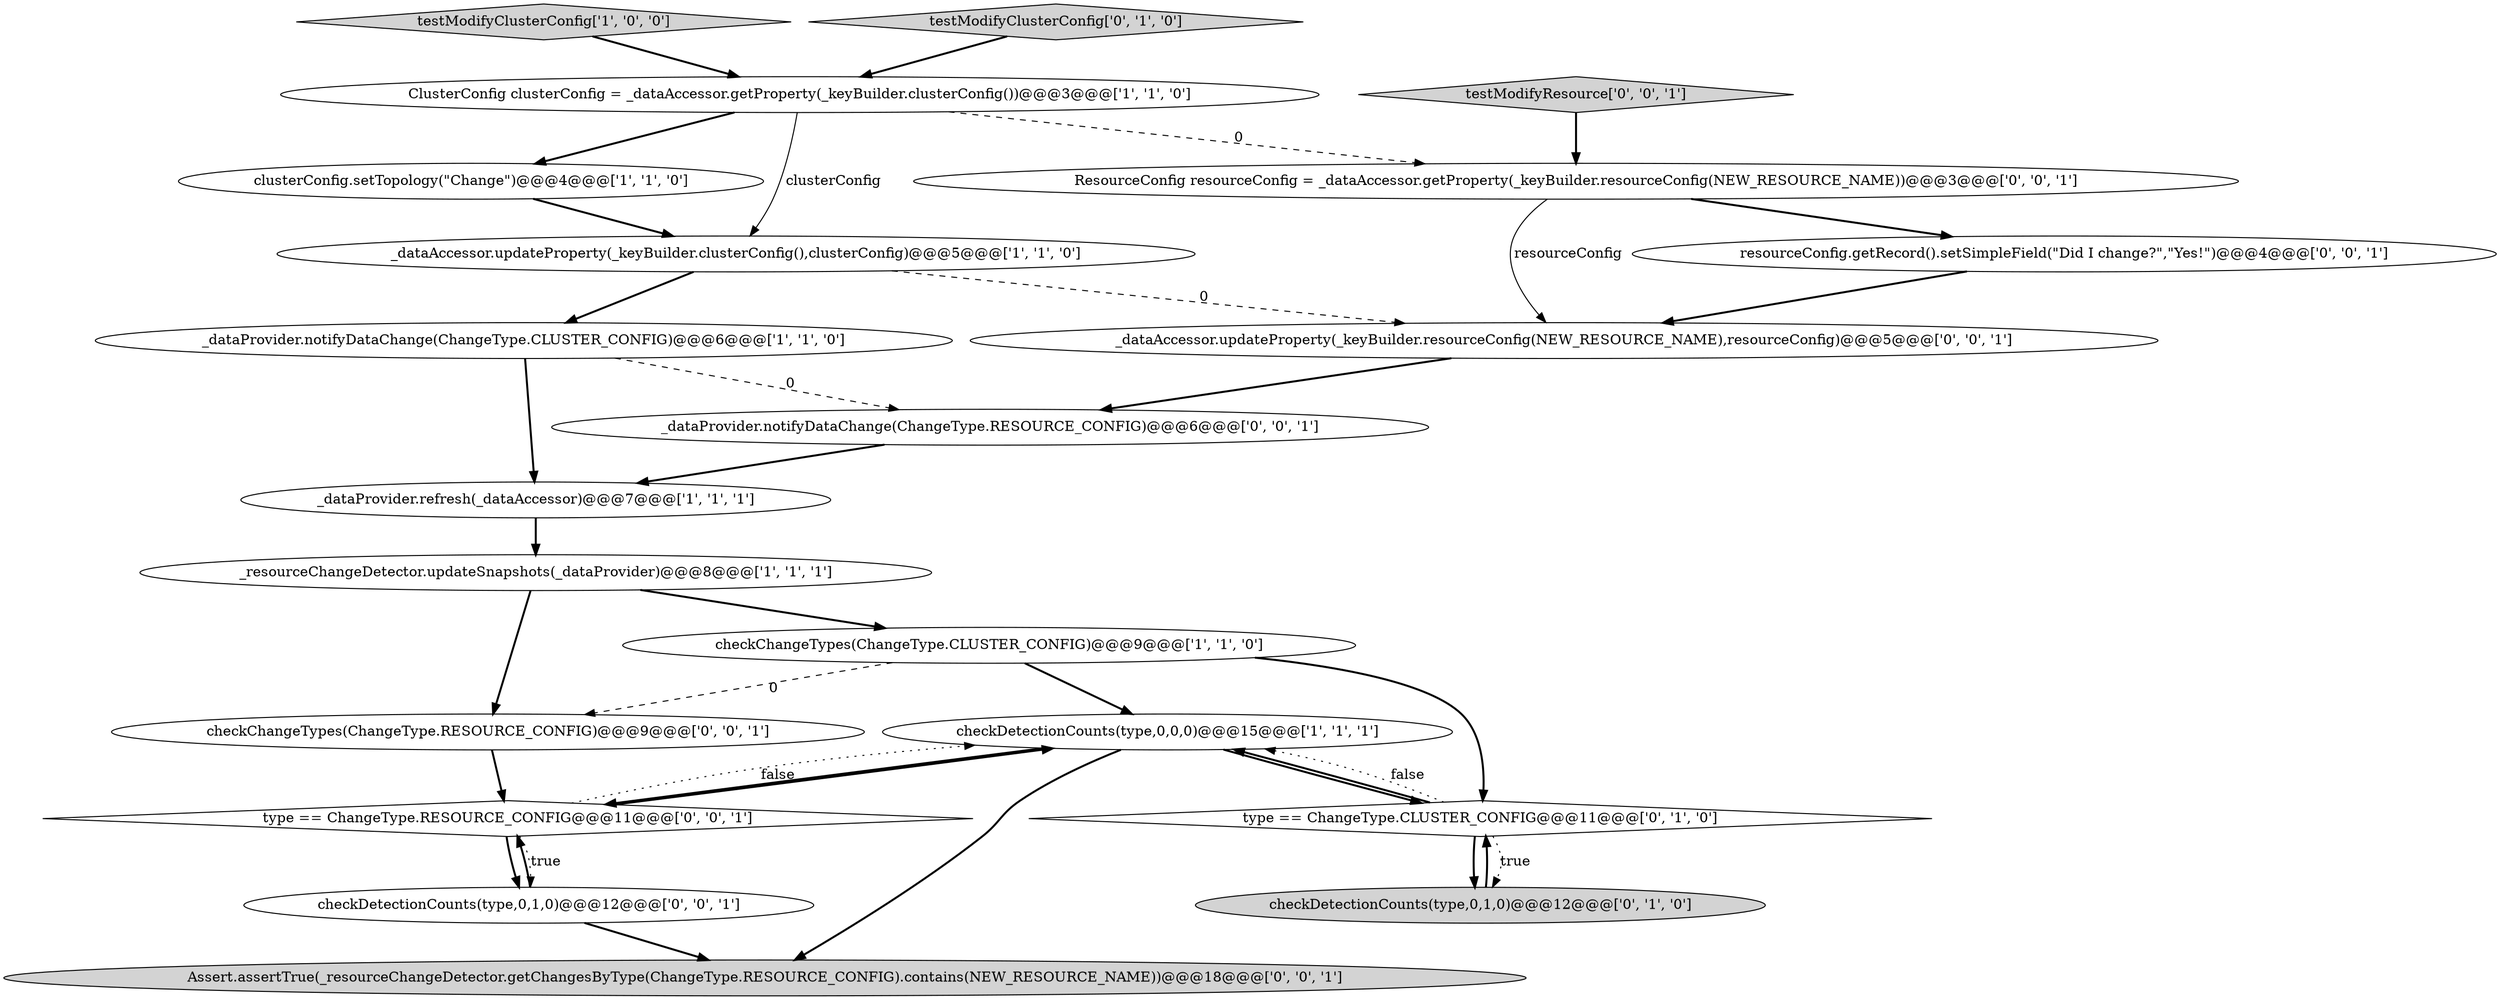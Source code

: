 digraph {
0 [style = filled, label = "testModifyClusterConfig['1', '0', '0']", fillcolor = lightgray, shape = diamond image = "AAA0AAABBB1BBB"];
3 [style = filled, label = "_dataAccessor.updateProperty(_keyBuilder.clusterConfig(),clusterConfig)@@@5@@@['1', '1', '0']", fillcolor = white, shape = ellipse image = "AAA0AAABBB1BBB"];
8 [style = filled, label = "checkChangeTypes(ChangeType.CLUSTER_CONFIG)@@@9@@@['1', '1', '0']", fillcolor = white, shape = ellipse image = "AAA0AAABBB1BBB"];
14 [style = filled, label = "_dataAccessor.updateProperty(_keyBuilder.resourceConfig(NEW_RESOURCE_NAME),resourceConfig)@@@5@@@['0', '0', '1']", fillcolor = white, shape = ellipse image = "AAA0AAABBB3BBB"];
16 [style = filled, label = "type == ChangeType.RESOURCE_CONFIG@@@11@@@['0', '0', '1']", fillcolor = white, shape = diamond image = "AAA0AAABBB3BBB"];
4 [style = filled, label = "_resourceChangeDetector.updateSnapshots(_dataProvider)@@@8@@@['1', '1', '1']", fillcolor = white, shape = ellipse image = "AAA0AAABBB1BBB"];
12 [style = filled, label = "ResourceConfig resourceConfig = _dataAccessor.getProperty(_keyBuilder.resourceConfig(NEW_RESOURCE_NAME))@@@3@@@['0', '0', '1']", fillcolor = white, shape = ellipse image = "AAA0AAABBB3BBB"];
15 [style = filled, label = "_dataProvider.notifyDataChange(ChangeType.RESOURCE_CONFIG)@@@6@@@['0', '0', '1']", fillcolor = white, shape = ellipse image = "AAA0AAABBB3BBB"];
6 [style = filled, label = "checkDetectionCounts(type,0,0,0)@@@15@@@['1', '1', '1']", fillcolor = white, shape = ellipse image = "AAA0AAABBB1BBB"];
1 [style = filled, label = "_dataProvider.notifyDataChange(ChangeType.CLUSTER_CONFIG)@@@6@@@['1', '1', '0']", fillcolor = white, shape = ellipse image = "AAA0AAABBB1BBB"];
18 [style = filled, label = "checkChangeTypes(ChangeType.RESOURCE_CONFIG)@@@9@@@['0', '0', '1']", fillcolor = white, shape = ellipse image = "AAA0AAABBB3BBB"];
5 [style = filled, label = "clusterConfig.setTopology(\"Change\")@@@4@@@['1', '1', '0']", fillcolor = white, shape = ellipse image = "AAA0AAABBB1BBB"];
7 [style = filled, label = "ClusterConfig clusterConfig = _dataAccessor.getProperty(_keyBuilder.clusterConfig())@@@3@@@['1', '1', '0']", fillcolor = white, shape = ellipse image = "AAA0AAABBB1BBB"];
2 [style = filled, label = "_dataProvider.refresh(_dataAccessor)@@@7@@@['1', '1', '1']", fillcolor = white, shape = ellipse image = "AAA0AAABBB1BBB"];
17 [style = filled, label = "Assert.assertTrue(_resourceChangeDetector.getChangesByType(ChangeType.RESOURCE_CONFIG).contains(NEW_RESOURCE_NAME))@@@18@@@['0', '0', '1']", fillcolor = lightgray, shape = ellipse image = "AAA0AAABBB3BBB"];
20 [style = filled, label = "checkDetectionCounts(type,0,1,0)@@@12@@@['0', '0', '1']", fillcolor = white, shape = ellipse image = "AAA0AAABBB3BBB"];
11 [style = filled, label = "testModifyClusterConfig['0', '1', '0']", fillcolor = lightgray, shape = diamond image = "AAA0AAABBB2BBB"];
9 [style = filled, label = "type == ChangeType.CLUSTER_CONFIG@@@11@@@['0', '1', '0']", fillcolor = white, shape = diamond image = "AAA1AAABBB2BBB"];
13 [style = filled, label = "resourceConfig.getRecord().setSimpleField(\"Did I change?\",\"Yes!\")@@@4@@@['0', '0', '1']", fillcolor = white, shape = ellipse image = "AAA0AAABBB3BBB"];
19 [style = filled, label = "testModifyResource['0', '0', '1']", fillcolor = lightgray, shape = diamond image = "AAA0AAABBB3BBB"];
10 [style = filled, label = "checkDetectionCounts(type,0,1,0)@@@12@@@['0', '1', '0']", fillcolor = lightgray, shape = ellipse image = "AAA1AAABBB2BBB"];
16->20 [style = dotted, label="true"];
8->9 [style = bold, label=""];
2->4 [style = bold, label=""];
8->18 [style = dashed, label="0"];
20->16 [style = bold, label=""];
0->7 [style = bold, label=""];
10->9 [style = bold, label=""];
3->14 [style = dashed, label="0"];
6->17 [style = bold, label=""];
4->8 [style = bold, label=""];
8->6 [style = bold, label=""];
15->2 [style = bold, label=""];
3->1 [style = bold, label=""];
9->10 [style = dotted, label="true"];
12->13 [style = bold, label=""];
11->7 [style = bold, label=""];
9->6 [style = bold, label=""];
6->9 [style = bold, label=""];
6->16 [style = bold, label=""];
7->3 [style = solid, label="clusterConfig"];
12->14 [style = solid, label="resourceConfig"];
18->16 [style = bold, label=""];
16->6 [style = bold, label=""];
7->12 [style = dashed, label="0"];
1->15 [style = dashed, label="0"];
7->5 [style = bold, label=""];
16->20 [style = bold, label=""];
20->17 [style = bold, label=""];
5->3 [style = bold, label=""];
9->6 [style = dotted, label="false"];
16->6 [style = dotted, label="false"];
13->14 [style = bold, label=""];
14->15 [style = bold, label=""];
19->12 [style = bold, label=""];
1->2 [style = bold, label=""];
4->18 [style = bold, label=""];
9->10 [style = bold, label=""];
}
